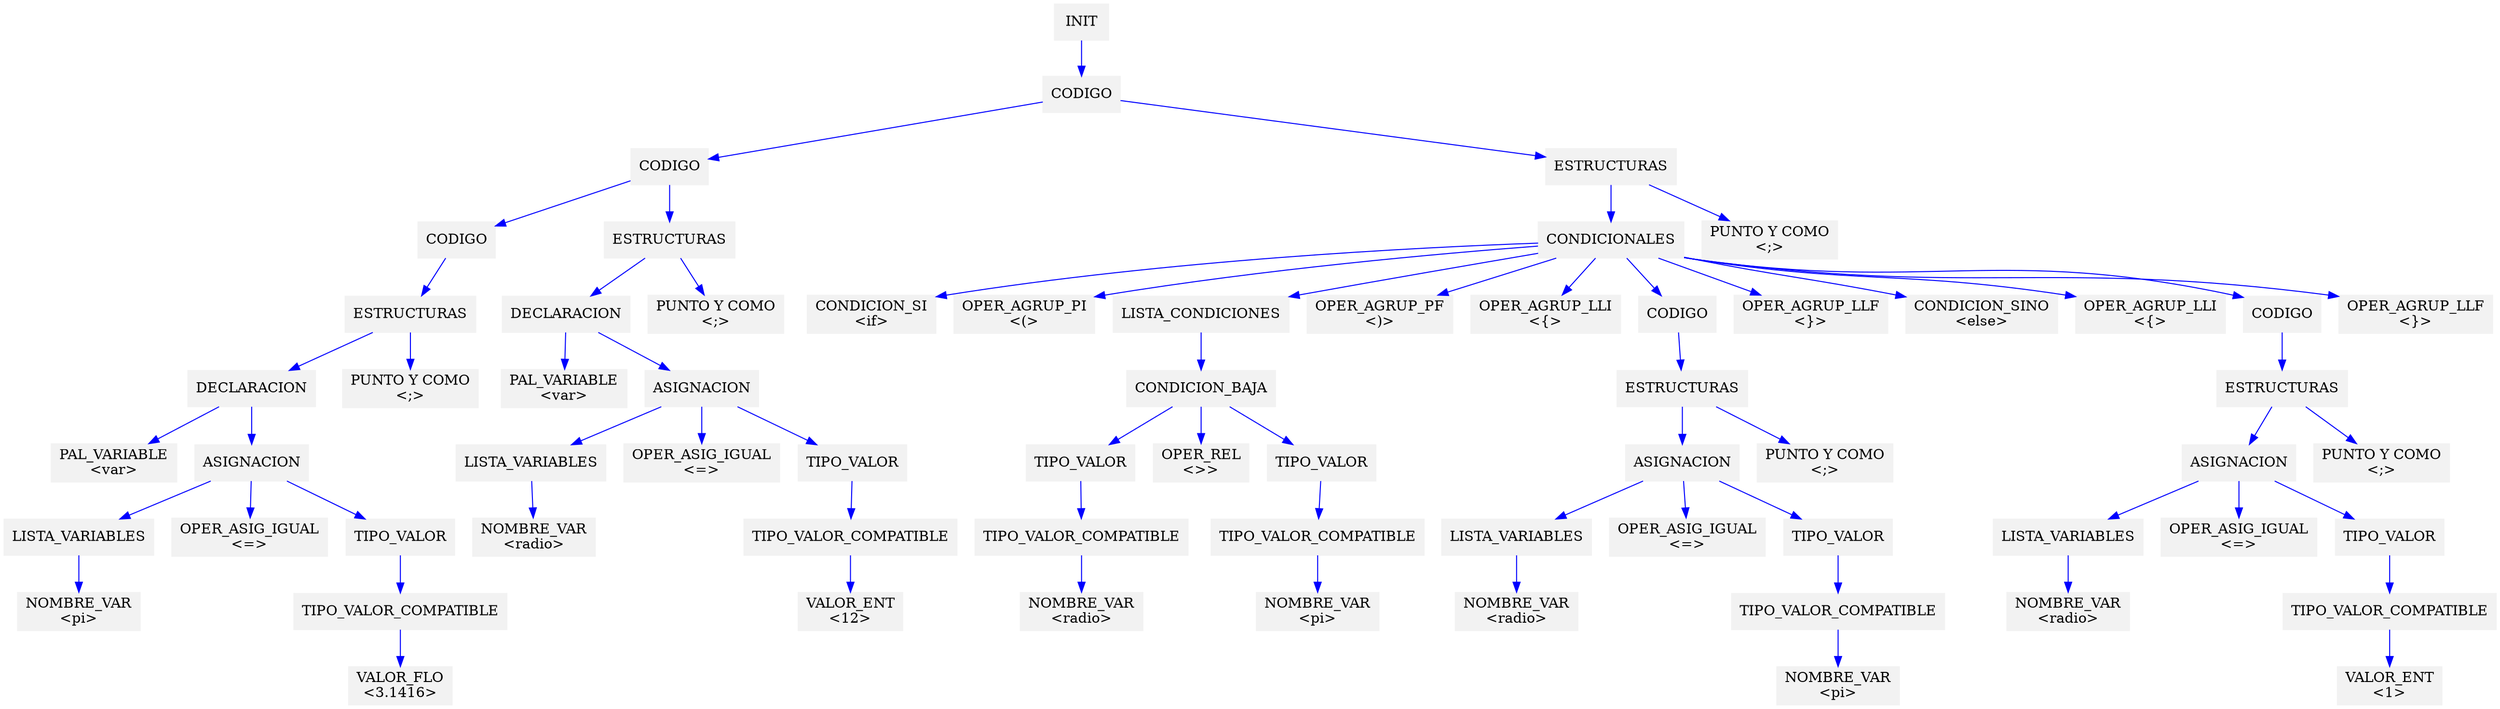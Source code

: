 digraph G {node[shape=box, style=filled, color=Gray95]; edge[color=blue];rankdir=UD 

node8[label="PAL_VARIABLE
<var>"]
node1[label="NOMBRE_VAR
<pi>"]
node0[label="LISTA_VARIABLES"]
node6[label="OPER_ASIG_IGUAL
<=>"]
node3[label="VALOR_FLO
<3.1416>"]
node2[label="TIPO_VALOR_COMPATIBLE"]
node4[label="TIPO_VALOR"]
node5[label="ASIGNACION"]
node7[label="DECLARACION"]
node10[label="PUNTO Y COMO
<;>"]
node9[label="ESTRUCTURAS"]
node11[label="CODIGO"]
node20[label="PAL_VARIABLE
<var>"]
node13[label="NOMBRE_VAR
<radio>"]
node12[label="LISTA_VARIABLES"]
node18[label="OPER_ASIG_IGUAL
<=>"]
node15[label="VALOR_ENT
<12>"]
node14[label="TIPO_VALOR_COMPATIBLE"]
node16[label="TIPO_VALOR"]
node17[label="ASIGNACION"]
node19[label="DECLARACION"]
node22[label="PUNTO Y COMO
<;>"]
node21[label="ESTRUCTURAS"]
node23[label="CODIGO"]
node54[label="CONDICION_SI
<if>"]
node55[label="OPER_AGRUP_PI
<(>"]
node25[label="NOMBRE_VAR
<radio>"]
node24[label="TIPO_VALOR_COMPATIBLE"]
node26[label="TIPO_VALOR"]
node31[label="OPER_REL
<>>"]
node28[label="NOMBRE_VAR
<pi>"]
node27[label="TIPO_VALOR_COMPATIBLE"]
node29[label="TIPO_VALOR"]
node30[label="CONDICION_BAJA"]
node32[label="LISTA_CONDICIONES"]
node56[label="OPER_AGRUP_PF
<)>"]
node57[label="OPER_AGRUP_LLI
<{>"]
node34[label="NOMBRE_VAR
<radio>"]
node33[label="LISTA_VARIABLES"]
node39[label="OPER_ASIG_IGUAL
<=>"]
node36[label="NOMBRE_VAR
<pi>"]
node35[label="TIPO_VALOR_COMPATIBLE"]
node37[label="TIPO_VALOR"]
node38[label="ASIGNACION"]
node41[label="PUNTO Y COMO
<;>"]
node40[label="ESTRUCTURAS"]
node42[label="CODIGO"]
node60[label="OPER_AGRUP_LLF
<}>"]
node59[label="CONDICION_SINO
<else>"]
node61[label="OPER_AGRUP_LLI
<{>"]
node44[label="NOMBRE_VAR
<radio>"]
node43[label="LISTA_VARIABLES"]
node49[label="OPER_ASIG_IGUAL
<=>"]
node46[label="VALOR_ENT
<1>"]
node45[label="TIPO_VALOR_COMPATIBLE"]
node47[label="TIPO_VALOR"]
node48[label="ASIGNACION"]
node51[label="PUNTO Y COMO
<;>"]
node50[label="ESTRUCTURAS"]
node52[label="CODIGO"]
node58[label="OPER_AGRUP_LLF
<}>"]
node53[label="CONDICIONALES"]
node63[label="PUNTO Y COMO
<;>"]
node62[label="ESTRUCTURAS"]
node64[label="CODIGO"]
node65[label="INIT"]

node65->node64->node23->node11->node9->node7->node8
node7->node5->node0->node1

node5->node6
node5->node4->node2->node3




node9->node10


node23->node21->node19->node20
node19->node17->node12->node13

node17->node18
node17->node16->node14->node15




node21->node22


node64->node62->node53->node54
node53->node55
node53->node32->node30->node26->node24->node25


node30->node31
node30->node29->node27->node28




node53->node56
node53->node57
node53->node42->node40->node38->node33->node34

node38->node39
node38->node37->node35->node36



node40->node41


node53->node60
node53->node59
node53->node61
node53->node52->node50->node48->node43->node44

node48->node49
node48->node47->node45->node46



node50->node51


node53->node58

node62->node63




}

